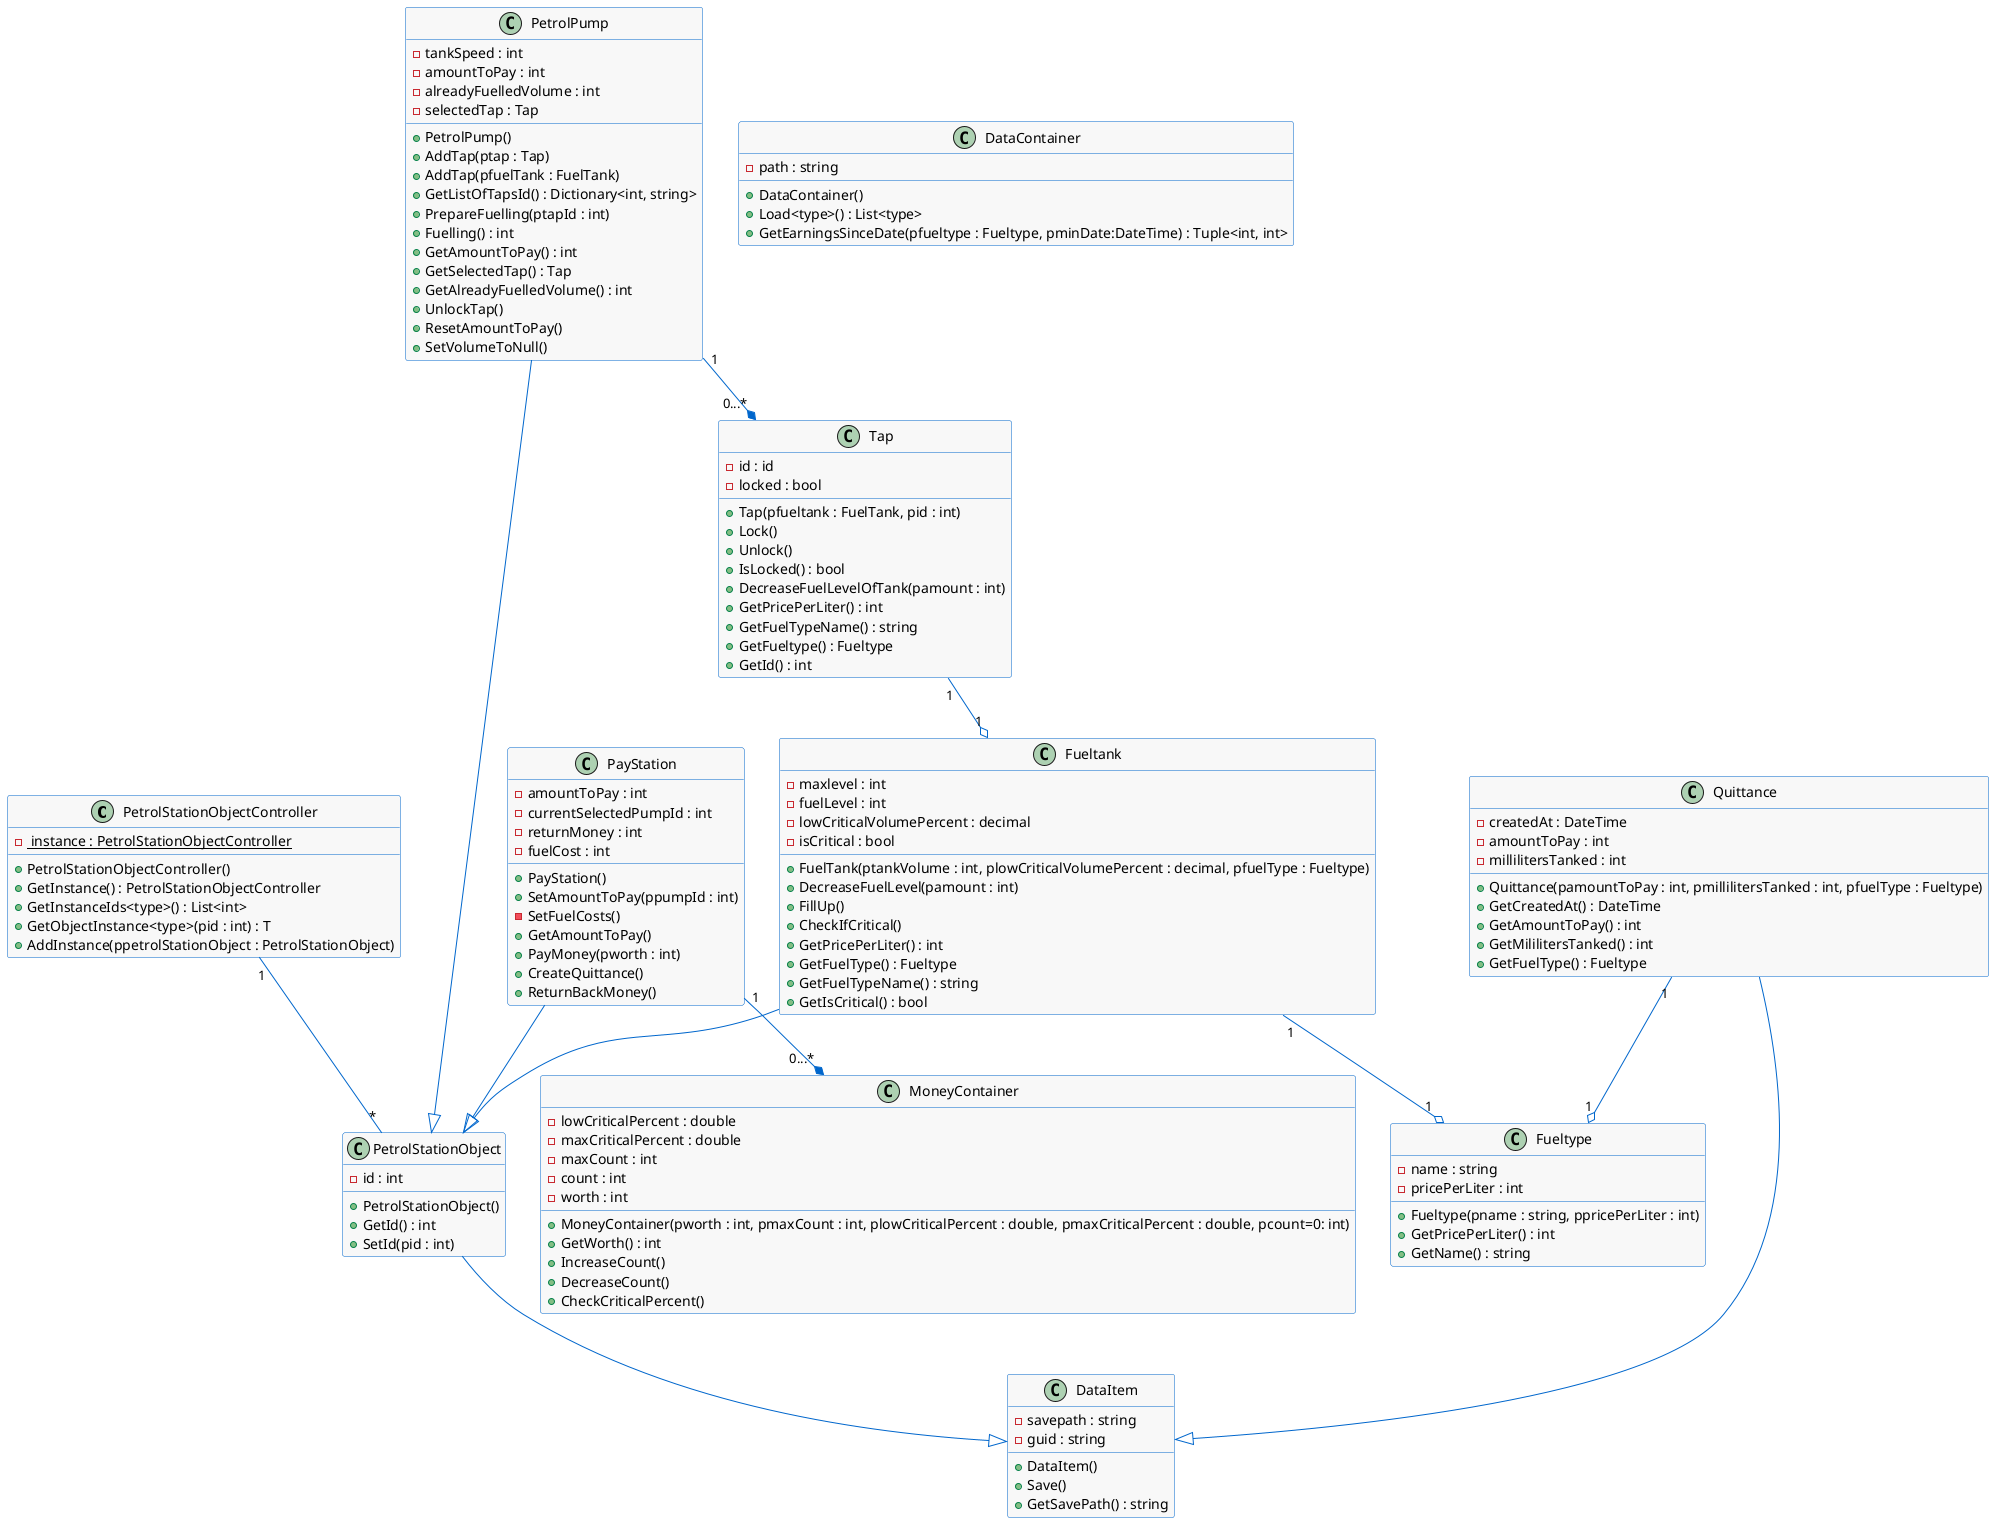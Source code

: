 @startuml
'skinparam dpi 250'
skinparam classBackgroundColor #F8F8F8
skinparam classBorderColor #0066CC
skinparam classArrowColor #0066CC

class PetrolStationObjectController {
	- <u> instance : PetrolStationObjectController
	+ PetrolStationObjectController()
	+ GetInstance() : PetrolStationObjectController
	+ GetInstanceIds<type>() : List<int>
	+ GetObjectInstance<type>(pid : int) : T
	+ AddInstance(ppetrolStationObject : PetrolStationObject)
}
PetrolStationObjectController "1" -- "*" PetrolStationObject

class DataContainer {
	- path : string
	+ DataContainer()
	+ Load<type>() : List<type>
	+ GetEarningsSinceDate(pfueltype : Fueltype, pminDate:DateTime) : Tuple<int, int>
}

class DataItem {
	- savepath : string
	- guid : string
	+ DataItem()
	+ Save()
	+ GetSavePath() : string
}

class Fueltank {
	- maxlevel : int
	- fuelLevel : int
	- lowCriticalVolumePercent : decimal
	- isCritical : bool
	+ FuelTank(ptankVolume : int, plowCriticalVolumePercent : decimal, pfuelType : Fueltype)
	+ DecreaseFuelLevel(pamount : int)
	+ FillUp()
	+ CheckIfCritical()
	+ GetPricePerLiter() : int
        + GetFuelType() : Fueltype
	+ GetFuelTypeName() : string
	+ GetIsCritical() : bool
}
Fueltank "1"--o "1" Fueltype
Fueltank --|> PetrolStationObject

class Fueltype {
	- name : string
	- pricePerLiter : int
	+ Fueltype(pname : string, ppricePerLiter : int)
	+ GetPricePerLiter() : int
	+ GetName() : string
}

class PayStation {
	- amountToPay : int
	- currentSelectedPumpId : int
	- returnMoney : int
- fuelCost : int
	+ PayStation()
	+ SetAmountToPay(ppumpId : int)
- SetFuelCosts()
	+ GetAmountToPay()
	+ PayMoney(pworth : int)
	+ CreateQuittance()
	+ ReturnBackMoney()
}
PayStation "1" --* "0...*" MoneyContainer
PayStation --|> PetrolStationObject

class MoneyContainer {
	- lowCriticalPercent : double
	- maxCriticalPercent : double
	- maxCount : int
	- count : int
	- worth : int
	+ MoneyContainer(pworth : int, pmaxCount : int, plowCriticalPercent : double, pmaxCriticalPercent : double, pcount=0: int)
	+ GetWorth() : int
	+ IncreaseCount()
	+ DecreaseCount()
	+ CheckCriticalPercent() 
}

class PetrolPump {
	- tankSpeed : int
	- amountToPay : int
	- alreadyFuelledVolume : int
	- selectedTap : Tap
	+ PetrolPump()
	+ AddTap(ptap : Tap)
	+ AddTap(pfuelTank : FuelTank)
	+ GetListOfTapsId() : Dictionary<int, string>
	+ PrepareFuelling(ptapId : int)
	+ Fuelling() : int
	+ GetAmountToPay() : int
        + GetSelectedTap() : Tap
        + GetAlreadyFuelledVolume() : int
	+ UnlockTap()
	+ ResetAmountToPay()
	+ SetVolumeToNull()
}
PetrolPump "1" --* "0...*" Tap
PetrolPump --|> PetrolStationObject

class PetrolStationObject  {
	- id : int
	+ PetrolStationObject()
	+ GetId() : int
	+ SetId(pid : int)
}
PetrolStationObject --|> DataItem

class Quittance {
	- createdAt : DateTime
	- amountToPay : int
	- millilitersTanked : int
	+ Quittance(pamountToPay : int, pmillilitersTanked : int, pfuelType : Fueltype)
	+ GetCreatedAt() : DateTime
	+ GetAmountToPay() : int
	+ GetMililitersTanked() : int
	+ GetFuelType() : Fueltype
}
Quittance "1" --o "1" Fueltype
Quittance --|> DataItem

class Tap {
	- id : id
	- locked : bool
	+ Tap(pfueltank : FuelTank, pid : int)
	+ Lock()
	+ Unlock()
	+ IsLocked() : bool
	+ DecreaseFuelLevelOfTank(pamount : int)
	+ GetPricePerLiter() : int
	+ GetFuelTypeName() : string
        + GetFueltype() : Fueltype
	+ GetId() : int
}
Tap "1" --o "1" Fueltank

@enduml 
